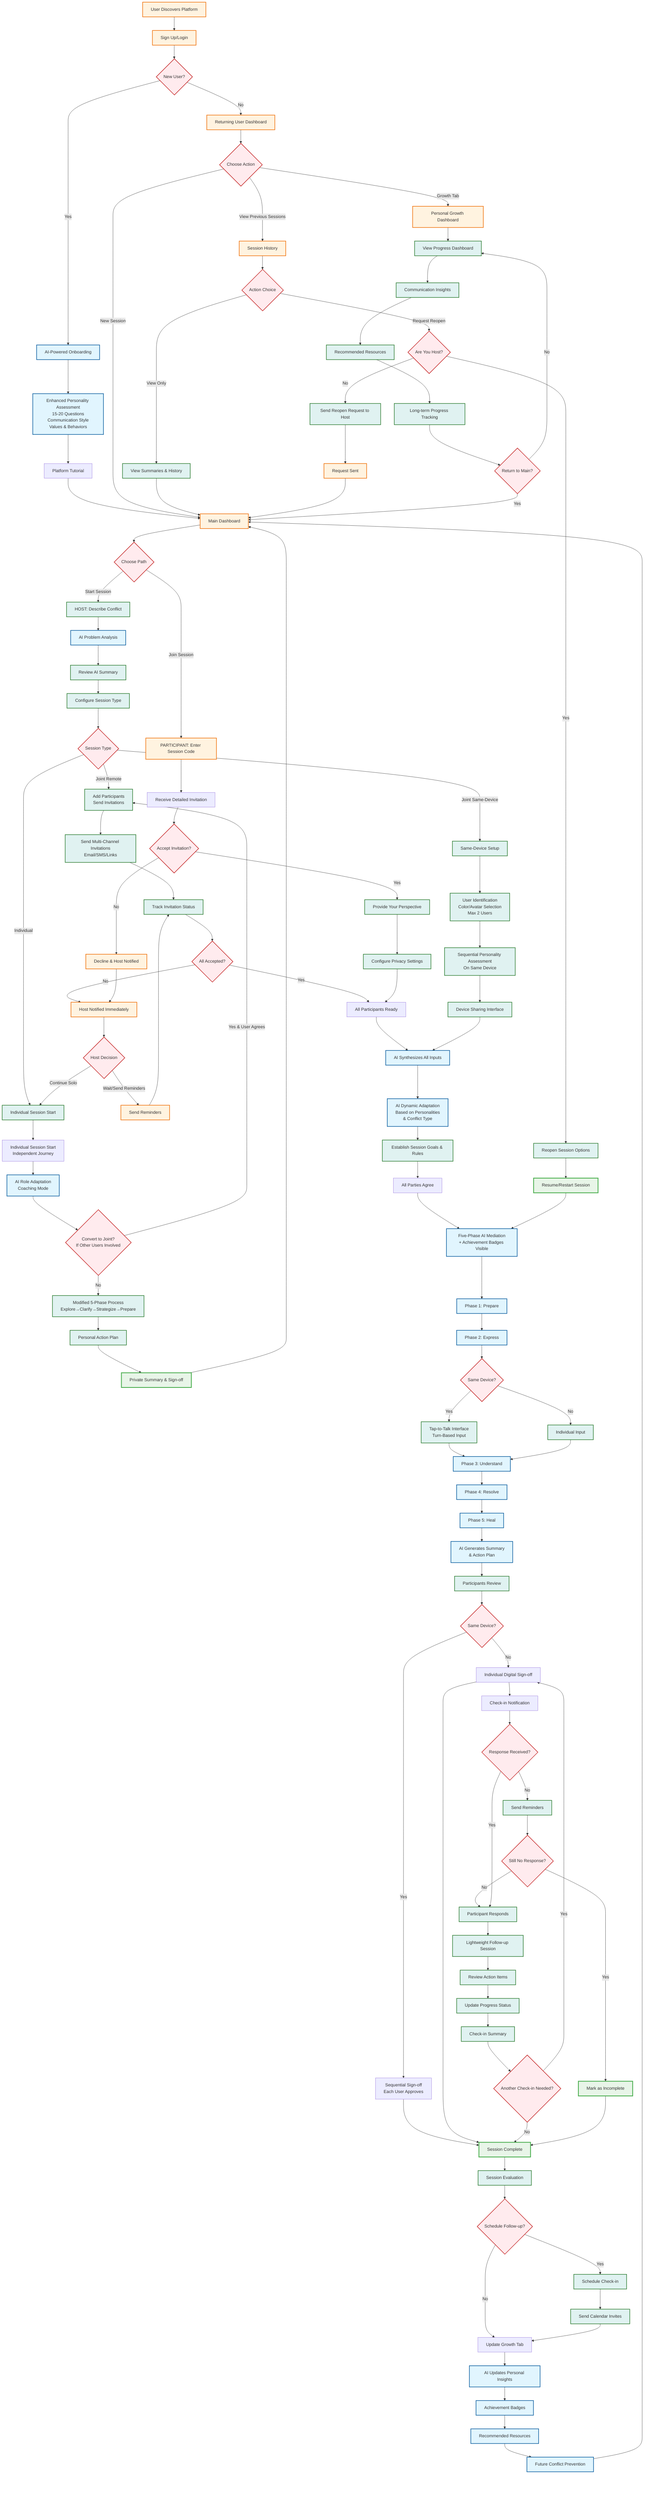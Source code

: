flowchart TD
    %% Discovery and Entry
    A[User Discovers Platform] --> B[Sign Up/Login]
    B --> C{New User?}
    
    %% New User Onboarding
    C -->|Yes| D[AI-Powered Onboarding]
    D --> E[Enhanced Personality Assessment<br/>15-20 Questions<br/>Communication Style<br/>Values & Behaviors]
    E --> F[Platform Tutorial]
    F --> G[Main Dashboard]
    
    %% Returning User
    C -->|No| H[Returning User Dashboard]
    H --> I{Choose Action}
    I -->|New Session| G
    I -->|View Previous Sessions| J[Session History]
    I -->|Growth Tab| K[Personal Growth Dashboard]
    %% Session History Access
    J --> L{Action Choice}
    L -->|View Only| LA[View Summaries & History]
    L -->|Request Reopen| LB{Are You Host?}
    LB -->|Yes| LC[Reopen Session Options]
    LB -->|No| LD[Send Reopen Request to Host]
    LC --> M[Resume/Restart Session]
    LD --> LE[Request Sent]
    LA --> G
    LE --> G
    
    %% Main Path Selection
    G --> N{Choose Path}
    N -->|Start Session| O[HOST: Describe Conflict]
    N -->|Join Session| P[PARTICIPANT: Enter Session Code]
    
    %% Host Flow
    O --> Q[AI Problem Analysis]
    Q --> R[Review AI Summary]
    R --> S[Configure Session Type]
    S --> T{Session Type}
    
    %% Session Type Selection
    T -->|Joint Remote| U[Add Participants<br/>Send Invitations]
    T -->|Joint Same-Device| V[Same-Device Setup]
    T -->|Individual| W[Individual Session Start]
    
    %% Invitation Process
    U --> X[Send Multi-Channel Invitations<br/>Email/SMS/Links]
    X --> Y[Track Invitation Status]
    Y --> Z{All Accepted?}
    Z -->|No| AA[Host Notified Immediately]
    AA --> AB{Host Decision}
    AB -->|Continue Solo| W
    AB -->|Wait/Send Reminders| AC[Send Reminders]
    AC --> Y
    Z -->|Yes| AD[All Participants Ready]
    
    %% Participant Flow
    P --> AE[Receive Detailed Invitation]
    AE --> AF{Accept Invitation?}
    AF -->|No| AG[Decline & Host Notified]
    AF -->|Yes| AH[Provide Your Perspective]
    AH --> AI[Configure Privacy Settings]
    AI --> AD
    
    %% Pre-Session Preparation
    AD --> AJ[AI Synthesizes All Inputs]
    AJ --> AK[AI Dynamic Adaptation<br/>Based on Personalities<br/>& Conflict Type]
    AK --> AL[Establish Session Goals & Rules]
    AL --> AM[All Parties Agree]
    
    %% Same-Device Setup
    V --> AN[User Identification<br/>Color/Avatar Selection<br/>Max 2 Users]
    AN --> AO[Sequential Personality Assessment<br/>On Same Device]
    AO --> AP[Device Sharing Interface]
    AP --> AJ
    
    %% Individual Session
    W --> AQ[Individual Session Start<br/>Independent Journey]
    AQ --> AR[AI Role Adaptation<br/>Coaching Mode]
    AR --> AS{Convert to Joint?<br/>If Other Users Involved}
    AS -->|Yes & User Agrees| U
    AS -->|No| AT[Modified 5-Phase Process<br/>Explore→Clarify→Strategize→Prepare]
    AT --> AU[Personal Action Plan]
    AU --> AV[Private Summary & Sign-off]
    
    %% Main Mediation Session
    AM --> AW[Five-Phase AI Mediation<br/>+ Achievement Badges Visible]
    AW --> AX[Phase 1: Prepare]
    AX --> AY[Phase 2: Express]
    AY --> AZ{Same Device?}
    AZ -->|Yes| BA[Tap-to-Talk Interface<br/>Turn-Based Input]
    AZ -->|No| BB[Individual Input]
    BA --> BC[Phase 3: Understand]
    BB --> BC
    BC --> BD[Phase 4: Resolve]
    BD --> BE[Phase 5: Heal]
    
    %% Session Completion
    BE --> BF[AI Generates Summary<br/>& Action Plan]
    BF --> BG[Participants Review]
    BG --> BH{Same Device?}
    BH -->|Yes| BI[Sequential Sign-off<br/>Each User Approves]
    BH -->|No| BJ[Individual Digital Sign-off]
    BI --> BK[Session Complete]
    BJ --> BK
    
    %% Post-Session
    BK --> BL[Session Evaluation]
    BL --> BM{Schedule Follow-up?}
    BM -->|Yes| BN[Schedule Check-in]
    BM -->|No| BO[Update Growth Tab]
    BN --> BP[Send Calendar Invites]
    BP --> BO
    
    %% Growth Tab Updates
    BO --> CB[AI Updates Personal Insights]
    CB --> CC[Achievement Badges]
    CC --> CD[Recommended Resources]
    CD --> CE[Future Conflict Prevention]
    
    %% Follow-up Check-in with Reminders
    BJ --> BQ[Check-in Notification]
    BQ --> BR{Response Received?}
    BR -->|No| BS[Send Reminders]
    BS --> BT{Still No Response?}
    BT -->|Yes| BU[Mark as Incomplete]
    BT -->|No| BV[Participant Responds]
    BR -->|Yes| BV
    BV --> BW[Lightweight Follow-up Session]
    BW --> BX[Review Action Items]
    BX --> BY[Update Progress Status]
    BY --> BZ[Check-in Summary]
    BZ --> CA{Another Check-in Needed?}
    CA -->|Yes| BJ
    CA -->|No| BK
    BU --> BK
    
    %% Growth Tab Access
    K --> CF[View Progress Dashboard]
    CF --> CG[Communication Insights]
    CG --> CH[Recommended Resources]
    CH --> CI[Long-term Progress Tracking]
    CI --> CJ{Return to Main?}
    CJ -->|Yes| G
    CJ -->|No| CF
    
    %% Return Paths
    AV --> G
    CE --> G
    M --> AW
    
    %% Additional Connections
    AG --> AA
    
    %% Styling
    classDef aiProcess fill:#e1f5fe,stroke:#01579b,stroke-width:2px
    classDef decision fill:#ffebee,stroke:#c62828,stroke-width:2px
    classDef process fill:#e0f2f1,stroke:#2e7d32,stroke-width:2px
    classDef success fill:#e8f5e8,stroke:#4caf50,stroke-width:3px
    classDef user fill:#fff3e0,stroke:#ef6c00,stroke-width:2px
    
    %% Apply styles
    class D,E,Q,AJ,AK,AR,AW,AX,AY,BC,BD,BE,BF,CB,CC,CD,CE aiProcess
    class C,I,L,N,T,Z,AB,AF,AS,AZ,BH,BM,BR,BT,CA,CJ,LB decision
    class O,R,S,U,V,W,X,Y,AH,AI,AL,AN,AO,AP,AT,AU,BA,BB,BG,BL,BN,BP,BW,BX,BY,BZ,CF,CG,CH,CI,LC,LD,LA,BS,BV process
    class BK,AV,M,BU success
    class A,B,G,H,P,K,J,AA,AC,AG,LE user